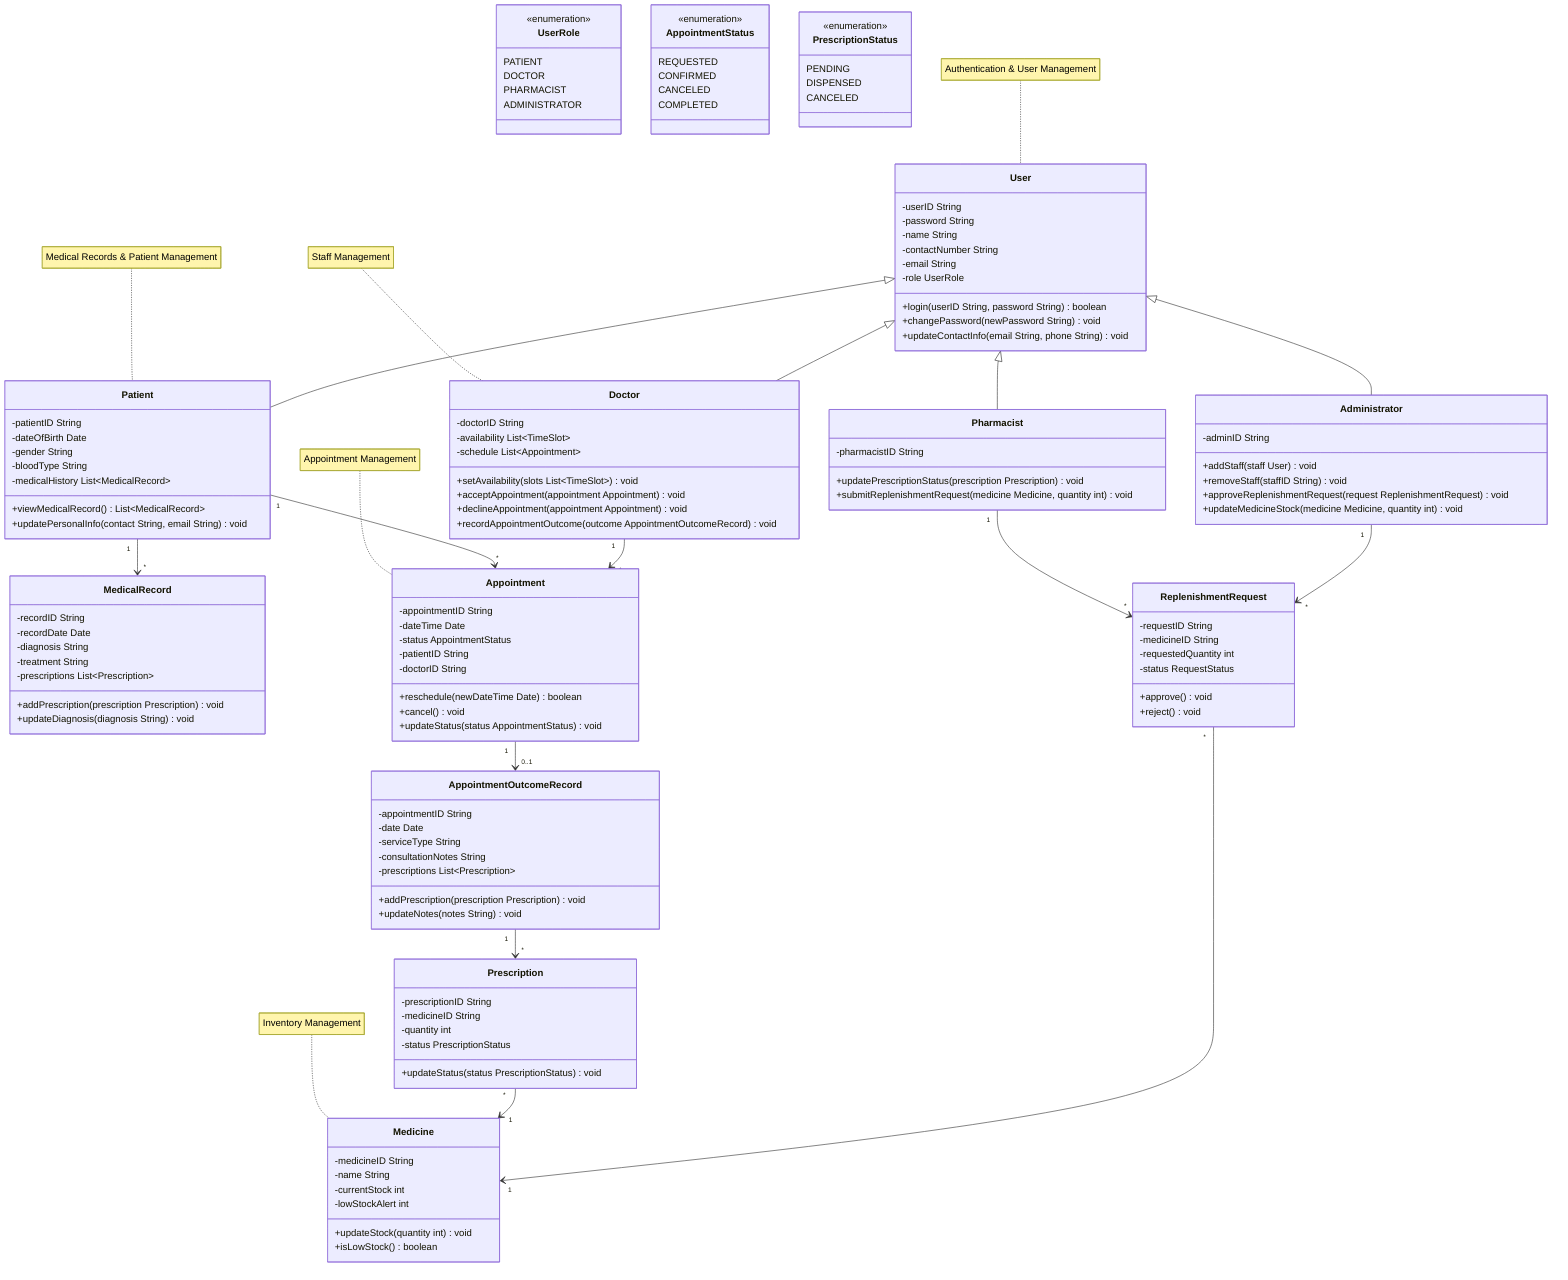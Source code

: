classDiagram
    note for User "Authentication & User Management"
    class User {
        -userID String
        -password String
        -name String
        -contactNumber String
        -email String
        -role UserRole
        +login(userID String, password String) boolean
        +changePassword(newPassword String) void
        +updateContactInfo(email String, phone String) void
    }

    class UserRole {
        <<enumeration>>
        PATIENT
        DOCTOR
        PHARMACIST
        ADMINISTRATOR
    }

    note for Patient "Medical Records & Patient Management"
    class Patient {
        -patientID String
        -dateOfBirth Date
        -gender String
        -bloodType String
        -medicalHistory List~MedicalRecord~
        +viewMedicalRecord() List~MedicalRecord~
        +updatePersonalInfo(contact String, email String) void
    }

    class MedicalRecord {
        -recordID String
        -recordDate Date
        -diagnosis String
        -treatment String
        -prescriptions List~Prescription~
        +addPrescription(prescription Prescription) void
        +updateDiagnosis(diagnosis String) void
    }

    note for Appointment "Appointment Management"
    class Appointment {
        -appointmentID String
        -dateTime Date
        -status AppointmentStatus
        -patientID String
        -doctorID String
        +reschedule(newDateTime Date) boolean
        +cancel() void
        +updateStatus(status AppointmentStatus) void
    }

    class AppointmentStatus {
        <<enumeration>>
        REQUESTED
        CONFIRMED
        CANCELED
        COMPLETED
    }

    class AppointmentOutcomeRecord {
        -appointmentID String
        -date Date
        -serviceType String
        -consultationNotes String
        -prescriptions List~Prescription~
        +addPrescription(prescription Prescription) void
        +updateNotes(notes String) void
    }

    note for Doctor "Staff Management"
    class Doctor {
        -doctorID String
        -availability List~TimeSlot~
        -schedule List~Appointment~
        +setAvailability(slots List~TimeSlot~) void
        +acceptAppointment(appointment Appointment) void
        +declineAppointment(appointment Appointment) void
        +recordAppointmentOutcome(outcome AppointmentOutcomeRecord) void
    }

    class Pharmacist {
        -pharmacistID String
        +updatePrescriptionStatus(prescription Prescription) void
        +submitReplenishmentRequest(medicine Medicine, quantity int) void
    }

    class Administrator {
        -adminID String
        +addStaff(staff User) void
        +removeStaff(staffID String) void
        +approveReplenishmentRequest(request ReplenishmentRequest) void
        +updateMedicineStock(medicine Medicine, quantity int) void
    }

    note for Medicine "Inventory Management"
    class Medicine {
        -medicineID String
        -name String
        -currentStock int
        -lowStockAlert int
        +updateStock(quantity int) void
        +isLowStock() boolean
    }

    class Prescription {
        -prescriptionID String
        -medicineID String
        -quantity int
        -status PrescriptionStatus
        +updateStatus(status PrescriptionStatus) void
    }

    class PrescriptionStatus {
        <<enumeration>>
        PENDING
        DISPENSED
        CANCELED
    }

    class ReplenishmentRequest {
        -requestID String
        -medicineID String
        -requestedQuantity int
        -status RequestStatus
        +approve() void
        +reject() void
    }

    User <|-- Patient
    User <|-- Doctor
    User <|-- Pharmacist
    User <|-- Administrator
    
    Patient "1" --> "*" MedicalRecord
    Patient "1" --> "*" Appointment
    Doctor "1" --> "*" Appointment
    Appointment "1" --> "0..1" AppointmentOutcomeRecord
    
    AppointmentOutcomeRecord "1" --> "*" Prescription
    Prescription "*" --> "1" Medicine
    
    Pharmacist "1" --> "*" ReplenishmentRequest
    Administrator "1" --> "*" ReplenishmentRequest
    ReplenishmentRequest "*" --> "1" Medicine